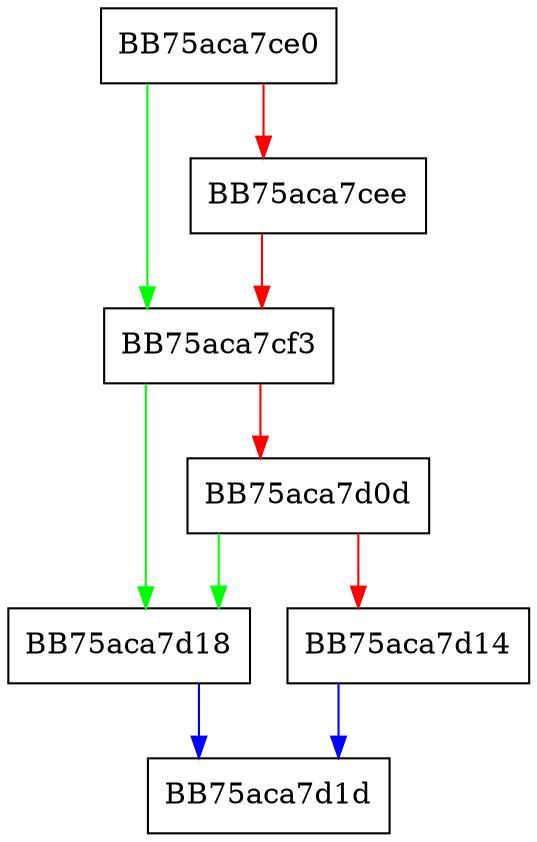 digraph PrecheckRemove {
  node [shape="box"];
  graph [splines=ortho];
  BB75aca7ce0 -> BB75aca7cf3 [color="green"];
  BB75aca7ce0 -> BB75aca7cee [color="red"];
  BB75aca7cee -> BB75aca7cf3 [color="red"];
  BB75aca7cf3 -> BB75aca7d18 [color="green"];
  BB75aca7cf3 -> BB75aca7d0d [color="red"];
  BB75aca7d0d -> BB75aca7d18 [color="green"];
  BB75aca7d0d -> BB75aca7d14 [color="red"];
  BB75aca7d14 -> BB75aca7d1d [color="blue"];
  BB75aca7d18 -> BB75aca7d1d [color="blue"];
}